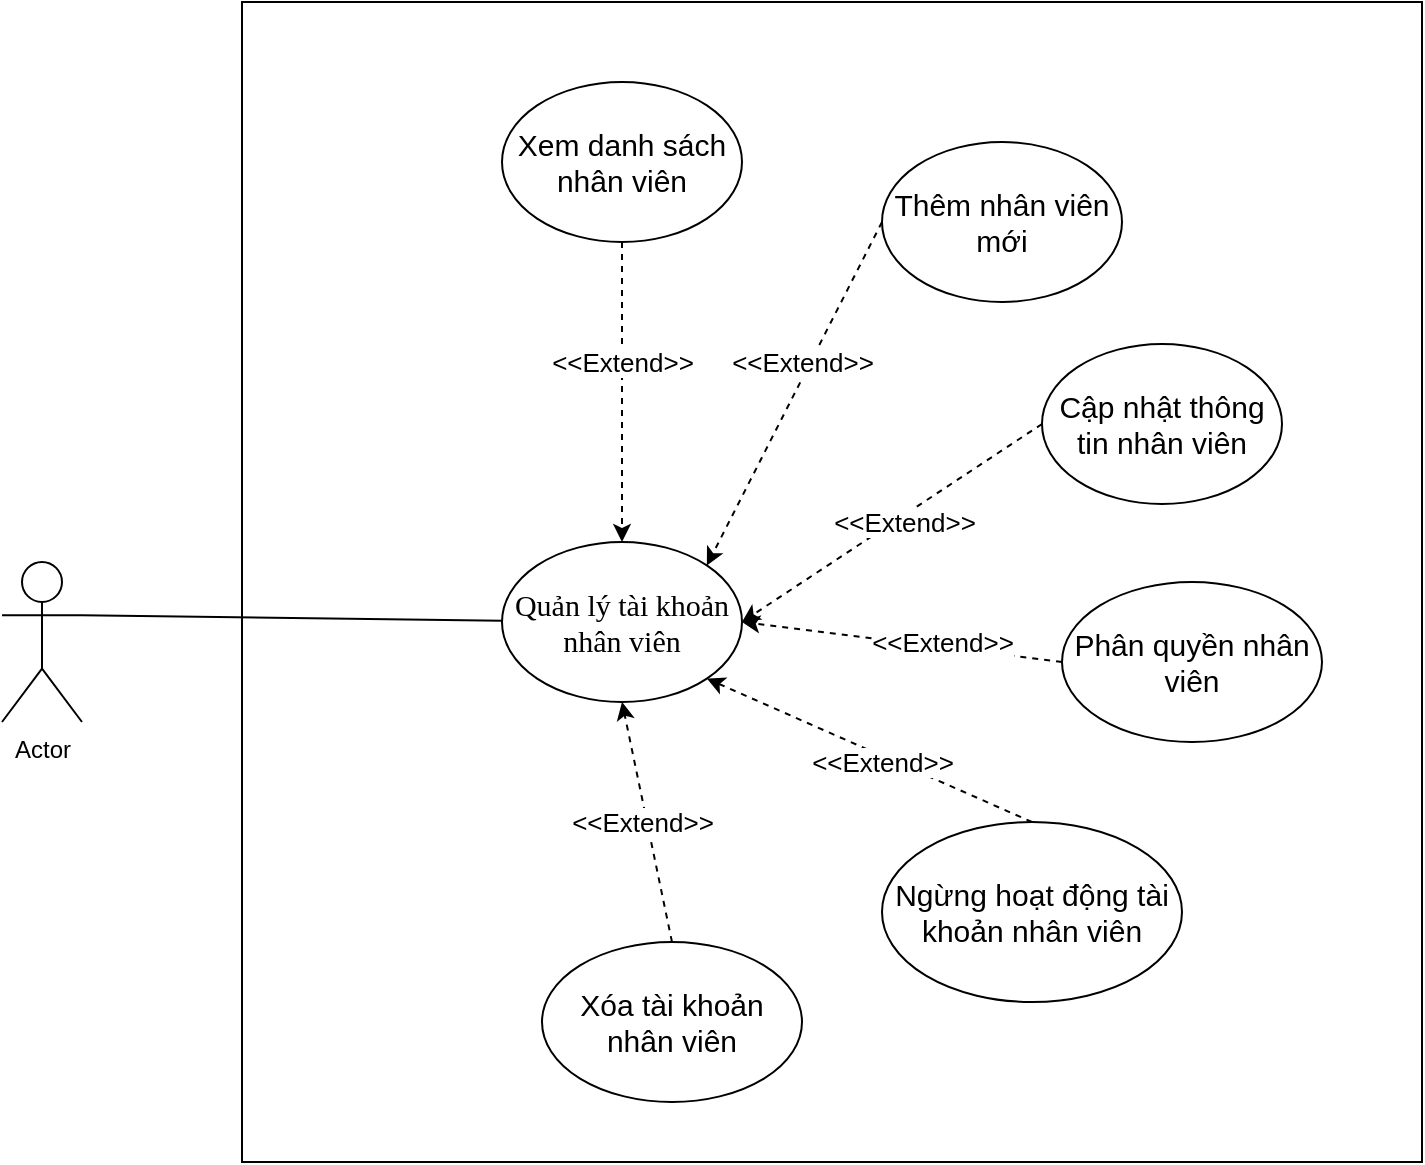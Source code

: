 <mxfile version="13.9.9" type="device"><diagram id="KPbqzZD8Sgb6U8xlQWCr" name="Trang-1"><mxGraphModel dx="1217" dy="720" grid="1" gridSize="10" guides="1" tooltips="1" connect="1" arrows="1" fold="1" page="1" pageScale="1" pageWidth="827" pageHeight="1169" math="0" shadow="0"><root><mxCell id="0"/><mxCell id="1" parent="0"/><mxCell id="0eyLLbUDfYikzdFjcoUB-1" value="" style="rounded=0;whiteSpace=wrap;html=1;" parent="1" vertex="1"><mxGeometry x="300" y="110" width="590" height="580" as="geometry"/></mxCell><mxCell id="0eyLLbUDfYikzdFjcoUB-7" value="Actor" style="shape=umlActor;verticalLabelPosition=bottom;verticalAlign=top;html=1;outlineConnect=0;" parent="1" vertex="1"><mxGeometry x="180" y="390" width="40" height="80" as="geometry"/></mxCell><mxCell id="0eyLLbUDfYikzdFjcoUB-10" value="" style="endArrow=none;html=1;exitX=1;exitY=0.333;exitDx=0;exitDy=0;exitPerimeter=0;" parent="1" source="0eyLLbUDfYikzdFjcoUB-7" target="0eyLLbUDfYikzdFjcoUB-11" edge="1"><mxGeometry width="50" height="50" relative="1" as="geometry"><mxPoint x="250" y="270" as="sourcePoint"/><mxPoint x="420" y="247" as="targetPoint"/></mxGeometry></mxCell><mxCell id="0eyLLbUDfYikzdFjcoUB-11" value="&lt;p class=&quot;MsoNormal&quot; style=&quot;font-size: 15px;&quot;&gt;&lt;span style=&quot;font-family: calibri; font-size: 15px;&quot;&gt;&lt;font style=&quot;font-size: 15px;&quot;&gt;Quản lý tài khoản nhân viên&lt;/font&gt;&lt;/span&gt;&lt;/p&gt;" style="ellipse;whiteSpace=wrap;html=1;fontSize=15;" parent="1" vertex="1"><mxGeometry x="430" y="380" width="120" height="80" as="geometry"/></mxCell><mxCell id="0eyLLbUDfYikzdFjcoUB-12" value="&lt;font style=&quot;font-size: 15px&quot;&gt;Xem danh sách nhân viên&lt;/font&gt;" style="ellipse;whiteSpace=wrap;html=1;" parent="1" vertex="1"><mxGeometry x="430" y="150" width="120" height="80" as="geometry"/></mxCell><mxCell id="0eyLLbUDfYikzdFjcoUB-13" value="&lt;span style=&quot;font-size: 15px&quot;&gt;Thêm nhân viên mới&lt;br&gt;&lt;/span&gt;" style="ellipse;whiteSpace=wrap;html=1;" parent="1" vertex="1"><mxGeometry x="620" y="180" width="120" height="80" as="geometry"/></mxCell><mxCell id="0eyLLbUDfYikzdFjcoUB-14" value="&lt;span style=&quot;font-size: 15px&quot;&gt;Cập nhật thông tin nhân viên&lt;/span&gt;" style="ellipse;whiteSpace=wrap;html=1;" parent="1" vertex="1"><mxGeometry x="700" y="281" width="120" height="80" as="geometry"/></mxCell><mxCell id="0eyLLbUDfYikzdFjcoUB-16" value="" style="endArrow=classic;html=1;dashed=1;exitX=0.5;exitY=1;exitDx=0;exitDy=0;entryX=0.5;entryY=0;entryDx=0;entryDy=0;" parent="1" source="0eyLLbUDfYikzdFjcoUB-12" target="0eyLLbUDfYikzdFjcoUB-11" edge="1"><mxGeometry width="50" height="50" relative="1" as="geometry"><mxPoint x="420" y="210" as="sourcePoint"/><mxPoint x="470" y="160" as="targetPoint"/></mxGeometry></mxCell><mxCell id="0eyLLbUDfYikzdFjcoUB-17" value="" style="endArrow=classic;html=1;dashed=1;exitX=0;exitY=0.5;exitDx=0;exitDy=0;entryX=1;entryY=0;entryDx=0;entryDy=0;" parent="1" source="0eyLLbUDfYikzdFjcoUB-13" target="0eyLLbUDfYikzdFjcoUB-11" edge="1"><mxGeometry width="50" height="50" relative="1" as="geometry"><mxPoint x="450" y="241" as="sourcePoint"/><mxPoint x="530" y="144" as="targetPoint"/></mxGeometry></mxCell><mxCell id="0eyLLbUDfYikzdFjcoUB-18" value="" style="endArrow=classic;html=1;dashed=1;exitX=0;exitY=0.5;exitDx=0;exitDy=0;entryX=1;entryY=0.5;entryDx=0;entryDy=0;" parent="1" source="0eyLLbUDfYikzdFjcoUB-14" target="0eyLLbUDfYikzdFjcoUB-11" edge="1"><mxGeometry width="50" height="50" relative="1" as="geometry"><mxPoint x="470" y="264" as="sourcePoint"/><mxPoint x="540" y="154" as="targetPoint"/></mxGeometry></mxCell><mxCell id="_V96ONI4MkFBMq0GYCZ_-6" value="&lt;font style=&quot;font-size: 13px&quot;&gt;&amp;lt;&amp;lt;Extend&amp;gt;&amp;gt;&lt;/font&gt;" style="edgeLabel;html=1;align=center;verticalAlign=middle;resizable=0;points=[];" vertex="1" connectable="0" parent="0eyLLbUDfYikzdFjcoUB-18"><mxGeometry x="-0.482" y="4" relative="1" as="geometry"><mxPoint x="-33.06" y="19.83" as="offset"/></mxGeometry></mxCell><mxCell id="0eyLLbUDfYikzdFjcoUB-19" value="&lt;span style=&quot;font-size: 15px&quot;&gt;Phân quyền nhân viên&lt;/span&gt;" style="ellipse;whiteSpace=wrap;html=1;" parent="1" vertex="1"><mxGeometry x="710" y="400" width="130" height="80" as="geometry"/></mxCell><mxCell id="0eyLLbUDfYikzdFjcoUB-20" value="" style="endArrow=classic;html=1;dashed=1;exitX=0;exitY=0.5;exitDx=0;exitDy=0;" parent="1" source="0eyLLbUDfYikzdFjcoUB-19" edge="1"><mxGeometry width="50" height="50" relative="1" as="geometry"><mxPoint x="450" y="240" as="sourcePoint"/><mxPoint x="550" y="420" as="targetPoint"/></mxGeometry></mxCell><mxCell id="_V96ONI4MkFBMq0GYCZ_-1" value="" style="endArrow=classic;html=1;dashed=1;exitX=0.5;exitY=0;exitDx=0;exitDy=0;entryX=1;entryY=1;entryDx=0;entryDy=0;" edge="1" parent="1" source="_V96ONI4MkFBMq0GYCZ_-2" target="0eyLLbUDfYikzdFjcoUB-11"><mxGeometry width="50" height="50" relative="1" as="geometry"><mxPoint x="460" y="354" as="sourcePoint"/><mxPoint x="600" y="514" as="targetPoint"/></mxGeometry></mxCell><mxCell id="_V96ONI4MkFBMq0GYCZ_-2" value="&lt;span style=&quot;font-size: 15px&quot;&gt;Ngừng hoạt động tài khoản nhân viên&lt;/span&gt;" style="ellipse;whiteSpace=wrap;html=1;" vertex="1" parent="1"><mxGeometry x="620" y="520" width="150" height="90" as="geometry"/></mxCell><mxCell id="_V96ONI4MkFBMq0GYCZ_-3" value="" style="endArrow=classic;html=1;entryX=0.5;entryY=1;entryDx=0;entryDy=0;dashed=1;exitX=0.5;exitY=0;exitDx=0;exitDy=0;" edge="1" parent="1" source="_V96ONI4MkFBMq0GYCZ_-4" target="0eyLLbUDfYikzdFjcoUB-11"><mxGeometry width="50" height="50" relative="1" as="geometry"><mxPoint x="460" y="342" as="sourcePoint"/><mxPoint x="600" y="602" as="targetPoint"/></mxGeometry></mxCell><mxCell id="_V96ONI4MkFBMq0GYCZ_-4" value="&lt;span style=&quot;font-size: 15px&quot;&gt;Xóa tài khoản nhân viên&lt;/span&gt;" style="ellipse;whiteSpace=wrap;html=1;" vertex="1" parent="1"><mxGeometry x="450" y="580" width="130" height="80" as="geometry"/></mxCell><mxCell id="_V96ONI4MkFBMq0GYCZ_-9" value="&lt;font style=&quot;font-size: 13px&quot;&gt;&amp;lt;&amp;lt;Extend&amp;gt;&amp;gt;&lt;/font&gt;" style="edgeLabel;html=1;align=center;verticalAlign=middle;resizable=0;points=[];" vertex="1" connectable="0" parent="1"><mxGeometry x="580.003" y="290.001" as="geometry"/></mxCell><mxCell id="_V96ONI4MkFBMq0GYCZ_-10" value="&lt;font style=&quot;font-size: 13px&quot;&gt;&amp;lt;&amp;lt;Extend&amp;gt;&amp;gt;&lt;/font&gt;" style="edgeLabel;html=1;align=center;verticalAlign=middle;resizable=0;points=[];" vertex="1" connectable="0" parent="1"><mxGeometry x="490.003" y="290.001" as="geometry"/></mxCell><mxCell id="_V96ONI4MkFBMq0GYCZ_-11" value="&lt;font style=&quot;font-size: 13px&quot;&gt;&amp;lt;&amp;lt;Extend&amp;gt;&amp;gt;&lt;/font&gt;" style="edgeLabel;html=1;align=center;verticalAlign=middle;resizable=0;points=[];" vertex="1" connectable="0" parent="1"><mxGeometry x="650.003" y="430.001" as="geometry"/></mxCell><mxCell id="_V96ONI4MkFBMq0GYCZ_-12" value="&lt;font style=&quot;font-size: 13px&quot;&gt;&amp;lt;&amp;lt;Extend&amp;gt;&amp;gt;&lt;/font&gt;" style="edgeLabel;html=1;align=center;verticalAlign=middle;resizable=0;points=[];" vertex="1" connectable="0" parent="1"><mxGeometry x="620.003" y="490.001" as="geometry"/></mxCell><mxCell id="_V96ONI4MkFBMq0GYCZ_-13" value="&lt;font style=&quot;font-size: 13px&quot;&gt;&amp;lt;&amp;lt;Extend&amp;gt;&amp;gt;&lt;/font&gt;" style="edgeLabel;html=1;align=center;verticalAlign=middle;resizable=0;points=[];" vertex="1" connectable="0" parent="1"><mxGeometry x="500.003" y="520.001" as="geometry"/></mxCell></root></mxGraphModel></diagram></mxfile>